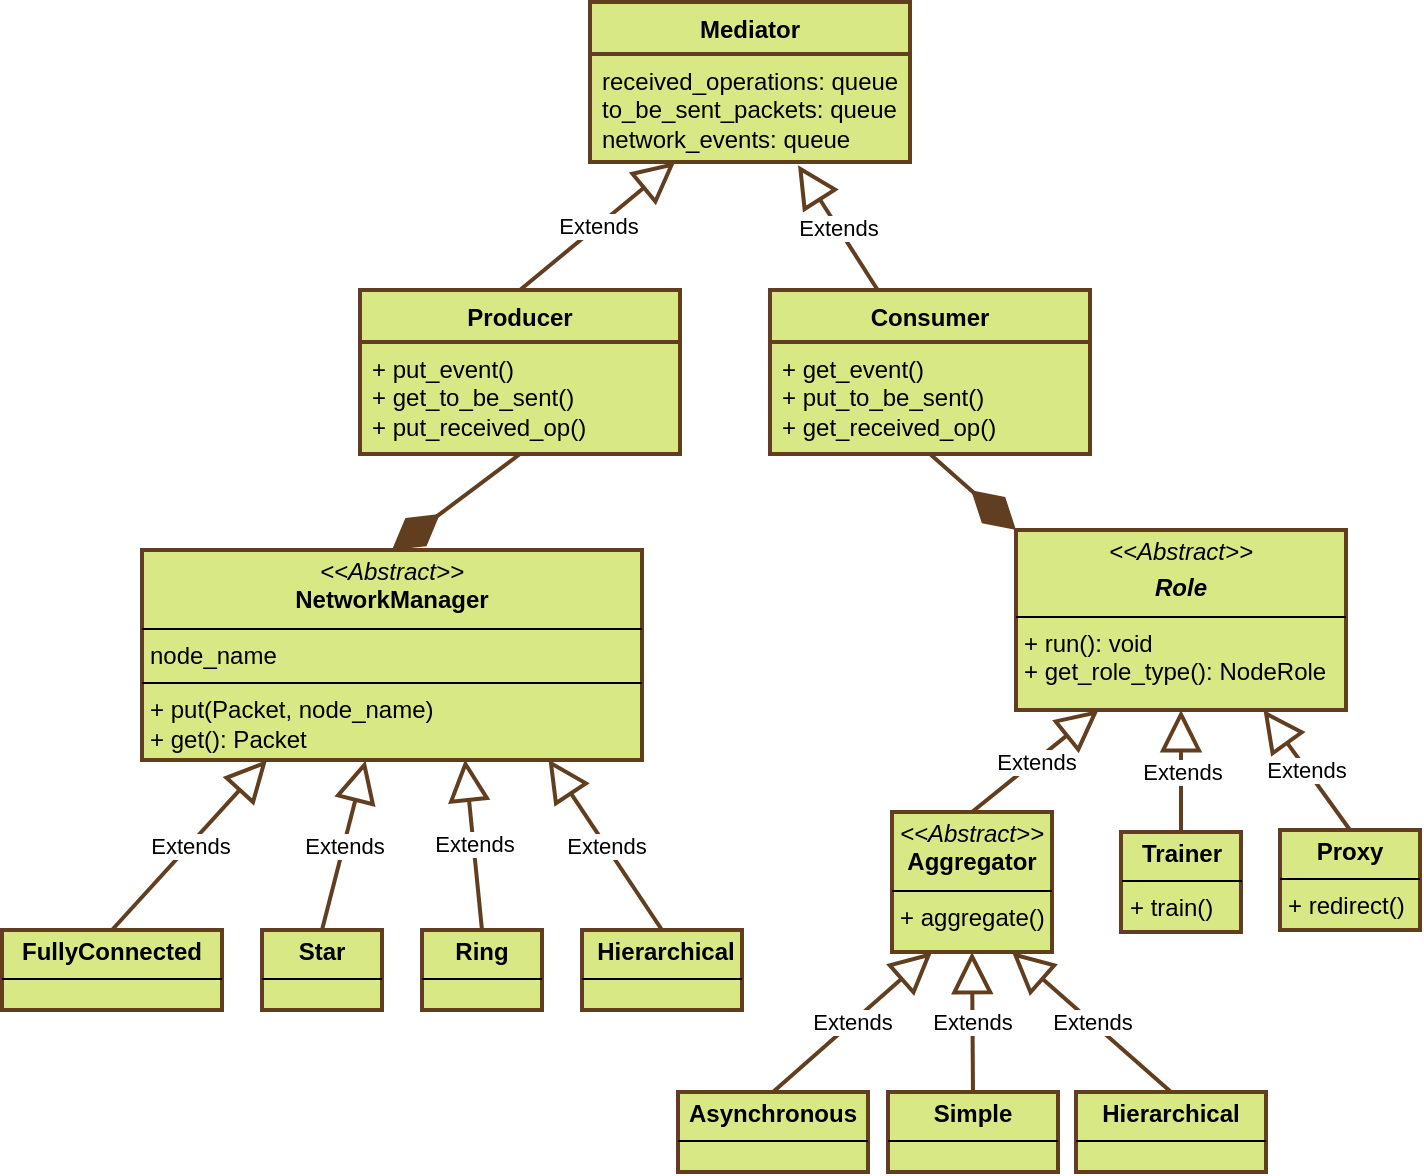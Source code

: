 <mxfile version="24.7.7">
  <diagram id="C5RBs43oDa-KdzZeNtuy" name="Page-1">
    <mxGraphModel dx="1092" dy="1737" grid="1" gridSize="10" guides="1" tooltips="1" connect="1" arrows="1" fold="1" page="1" pageScale="1" pageWidth="827" pageHeight="1169" math="0" shadow="0">
      <root>
        <mxCell id="WIyWlLk6GJQsqaUBKTNV-0" />
        <mxCell id="WIyWlLk6GJQsqaUBKTNV-1" parent="WIyWlLk6GJQsqaUBKTNV-0" />
        <mxCell id="CaVhT0sytTr_e4BCysla-0" value="&lt;p style=&quot;margin:0px;margin-top:4px;text-align:center;&quot;&gt;&lt;i&gt;&amp;lt;&amp;lt;Abstract&amp;gt;&amp;gt;&lt;/i&gt;&lt;br&gt;&lt;/p&gt;&lt;p style=&quot;margin:0px;margin-top:4px;text-align:center;&quot;&gt;&lt;i&gt;&lt;b&gt;Role&lt;/b&gt;&lt;/i&gt;&lt;/p&gt;&lt;hr size=&quot;1&quot; style=&quot;border-style:solid;&quot;&gt;&lt;p style=&quot;margin:0px;margin-left:4px;&quot;&gt;+ run(): void&lt;br&gt;&lt;/p&gt;&lt;p style=&quot;margin:0px;margin-left:4px;&quot;&gt;+ get_role_type(): NodeRole&lt;br&gt;&lt;/p&gt;" style="verticalAlign=top;align=left;overflow=fill;html=1;whiteSpace=wrap;fillColor=#D7E884;strokeColor=#613E20;strokeWidth=2;" parent="WIyWlLk6GJQsqaUBKTNV-1" vertex="1">
          <mxGeometry x="518" y="240" width="165" height="90" as="geometry" />
        </mxCell>
        <mxCell id="CaVhT0sytTr_e4BCysla-1" value="&lt;p style=&quot;margin:0px;margin-top:4px;text-align:center;&quot;&gt;&lt;i&gt;&amp;lt;&amp;lt;Abstract&amp;gt;&amp;gt;&lt;/i&gt;&lt;br&gt;&lt;b&gt;NetworkManager&lt;/b&gt;&lt;/p&gt;&lt;hr size=&quot;1&quot; style=&quot;border-style:solid;&quot;&gt;&lt;p style=&quot;margin:0px;margin-left:4px;&quot;&gt;node_name&lt;/p&gt;&lt;hr size=&quot;1&quot; style=&quot;border-style:solid;&quot;&gt;&lt;p style=&quot;margin:0px;margin-left:4px;&quot;&gt;+ put(Packet, node_name)&lt;br&gt;+ get(): Packet&lt;/p&gt;" style="verticalAlign=top;align=left;overflow=fill;html=1;whiteSpace=wrap;fillColor=#D7E884;strokeColor=#613E20;strokeWidth=2;" parent="WIyWlLk6GJQsqaUBKTNV-1" vertex="1">
          <mxGeometry x="81" y="250" width="250" height="105" as="geometry" />
        </mxCell>
        <mxCell id="CaVhT0sytTr_e4BCysla-2" value="&lt;p style=&quot;margin:0px;margin-top:4px;text-align:center;&quot;&gt;&lt;i&gt;&amp;lt;&amp;lt;Abstract&amp;gt;&amp;gt;&lt;/i&gt;&lt;br&gt;&lt;b&gt;Aggregator&lt;/b&gt;&lt;/p&gt;&lt;hr size=&quot;1&quot; style=&quot;border-style:solid;&quot;&gt;&lt;p style=&quot;margin:0px;margin-left:4px;&quot;&gt;+ aggregate()&lt;/p&gt;" style="verticalAlign=top;align=left;overflow=fill;html=1;whiteSpace=wrap;fillColor=#D7E884;strokeColor=#613E20;strokeWidth=2;" parent="WIyWlLk6GJQsqaUBKTNV-1" vertex="1">
          <mxGeometry x="456" y="381" width="80" height="70" as="geometry" />
        </mxCell>
        <mxCell id="CaVhT0sytTr_e4BCysla-6" value="Extends" style="endArrow=block;endSize=16;endFill=0;html=1;rounded=0;exitX=0.5;exitY=0;exitDx=0;exitDy=0;entryX=0.25;entryY=1;entryDx=0;entryDy=0;fillColor=#cdeb8b;strokeColor=#613E20;strokeWidth=2;" parent="WIyWlLk6GJQsqaUBKTNV-1" source="CaVhT0sytTr_e4BCysla-2" target="CaVhT0sytTr_e4BCysla-0" edge="1">
          <mxGeometry width="160" relative="1" as="geometry">
            <mxPoint x="330" y="300" as="sourcePoint" />
            <mxPoint x="490" y="300" as="targetPoint" />
          </mxGeometry>
        </mxCell>
        <mxCell id="CaVhT0sytTr_e4BCysla-7" value="&lt;p style=&quot;margin:0px;margin-top:4px;text-align:center;&quot;&gt;&lt;b&gt;Trainer&lt;/b&gt;&lt;/p&gt;&lt;hr size=&quot;1&quot; style=&quot;border-style:solid;&quot;&gt;&lt;p style=&quot;margin:0px;margin-left:4px;&quot;&gt;&lt;span style=&quot;background-color: initial;&quot;&gt;+ train()&lt;/span&gt;&lt;/p&gt;" style="verticalAlign=top;align=left;overflow=fill;html=1;whiteSpace=wrap;fillColor=#D7E884;strokeColor=#613E20;strokeWidth=2;" parent="WIyWlLk6GJQsqaUBKTNV-1" vertex="1">
          <mxGeometry x="570.5" y="391" width="60" height="50" as="geometry" />
        </mxCell>
        <mxCell id="CaVhT0sytTr_e4BCysla-8" value="&lt;p style=&quot;margin:0px;margin-top:4px;text-align:center;&quot;&gt;&lt;b&gt;Hierarchical&lt;/b&gt;&lt;/p&gt;&lt;hr style=&quot;border-style: solid;&quot; size=&quot;1&quot;&gt;&lt;p style=&quot;margin: 0px 0px 0px 4px;&quot;&gt;&lt;br&gt;&lt;/p&gt;" style="verticalAlign=top;align=left;overflow=fill;html=1;whiteSpace=wrap;fillColor=#D7E884;strokeColor=#613E20;strokeWidth=2;" parent="WIyWlLk6GJQsqaUBKTNV-1" vertex="1">
          <mxGeometry x="548" y="521" width="95" height="40" as="geometry" />
        </mxCell>
        <mxCell id="CaVhT0sytTr_e4BCysla-9" value="&lt;p style=&quot;margin:0px;margin-top:4px;text-align:center;&quot;&gt;&lt;b&gt;Simple&lt;/b&gt;&lt;/p&gt;&lt;hr size=&quot;1&quot; style=&quot;border-style:solid;&quot;&gt;&lt;p style=&quot;margin:0px;margin-left:4px;&quot;&gt;&lt;br&gt;&lt;/p&gt;&lt;div&gt;&lt;br&gt;&lt;/div&gt;" style="verticalAlign=top;align=left;overflow=fill;html=1;whiteSpace=wrap;fillColor=#D7E884;strokeColor=#613E20;strokeWidth=2;" parent="WIyWlLk6GJQsqaUBKTNV-1" vertex="1">
          <mxGeometry x="454" y="521" width="85" height="40" as="geometry" />
        </mxCell>
        <mxCell id="CaVhT0sytTr_e4BCysla-10" value="&lt;p style=&quot;margin:0px;margin-top:4px;text-align:center;&quot;&gt;&lt;b&gt;Asynchronous&lt;/b&gt;&lt;/p&gt;&lt;hr size=&quot;1&quot; style=&quot;border-style:solid;&quot;&gt;&lt;p style=&quot;margin:0px;margin-left:4px;&quot;&gt;&lt;br&gt;&lt;/p&gt;" style="verticalAlign=top;align=left;overflow=fill;html=1;whiteSpace=wrap;fillColor=#D7E884;strokeColor=#613E20;strokeWidth=2;" parent="WIyWlLk6GJQsqaUBKTNV-1" vertex="1">
          <mxGeometry x="349" y="521" width="95" height="40" as="geometry" />
        </mxCell>
        <mxCell id="CaVhT0sytTr_e4BCysla-11" value="&lt;p style=&quot;margin:0px;margin-top:4px;text-align:center;&quot;&gt;&lt;b&gt;Proxy&lt;/b&gt;&lt;/p&gt;&lt;hr size=&quot;1&quot; style=&quot;border-style:solid;&quot;&gt;&lt;p style=&quot;margin:0px;margin-left:4px;&quot;&gt;+ redirect()&lt;/p&gt;" style="verticalAlign=top;align=left;overflow=fill;html=1;whiteSpace=wrap;fillColor=#D7E884;strokeColor=#613E20;strokeWidth=2;" parent="WIyWlLk6GJQsqaUBKTNV-1" vertex="1">
          <mxGeometry x="650" y="390" width="70" height="50" as="geometry" />
        </mxCell>
        <mxCell id="CaVhT0sytTr_e4BCysla-12" value="Extends" style="endArrow=block;endSize=16;endFill=0;html=1;rounded=0;entryX=0.5;entryY=1;entryDx=0;entryDy=0;exitX=0.5;exitY=0;exitDx=0;exitDy=0;fillColor=#cdeb8b;strokeColor=#613E20;strokeWidth=2;" parent="WIyWlLk6GJQsqaUBKTNV-1" source="CaVhT0sytTr_e4BCysla-7" target="CaVhT0sytTr_e4BCysla-0" edge="1">
          <mxGeometry width="160" relative="1" as="geometry">
            <mxPoint x="370" y="420" as="sourcePoint" />
            <mxPoint x="530" y="420" as="targetPoint" />
          </mxGeometry>
        </mxCell>
        <mxCell id="CaVhT0sytTr_e4BCysla-13" value="Extends" style="endArrow=block;endSize=16;endFill=0;html=1;rounded=0;exitX=0.5;exitY=0;exitDx=0;exitDy=0;entryX=0.75;entryY=1;entryDx=0;entryDy=0;fillColor=#cdeb8b;strokeColor=#613E20;strokeWidth=2;" parent="WIyWlLk6GJQsqaUBKTNV-1" source="CaVhT0sytTr_e4BCysla-8" target="CaVhT0sytTr_e4BCysla-2" edge="1">
          <mxGeometry width="160" relative="1" as="geometry">
            <mxPoint x="370" y="420" as="sourcePoint" />
            <mxPoint x="530" y="420" as="targetPoint" />
          </mxGeometry>
        </mxCell>
        <mxCell id="CaVhT0sytTr_e4BCysla-14" value="Extends" style="endArrow=block;endSize=16;endFill=0;html=1;rounded=0;exitX=0.5;exitY=0;exitDx=0;exitDy=0;entryX=0.5;entryY=1;entryDx=0;entryDy=0;fillColor=#cdeb8b;strokeColor=#613E20;strokeWidth=2;" parent="WIyWlLk6GJQsqaUBKTNV-1" source="CaVhT0sytTr_e4BCysla-9" target="CaVhT0sytTr_e4BCysla-2" edge="1">
          <mxGeometry width="160" relative="1" as="geometry">
            <mxPoint x="370" y="420" as="sourcePoint" />
            <mxPoint x="530" y="420" as="targetPoint" />
          </mxGeometry>
        </mxCell>
        <mxCell id="CaVhT0sytTr_e4BCysla-15" value="Extends" style="endArrow=block;endSize=16;endFill=0;html=1;rounded=0;exitX=0.5;exitY=0;exitDx=0;exitDy=0;entryX=0.25;entryY=1;entryDx=0;entryDy=0;fillColor=#cdeb8b;strokeColor=#613E20;strokeWidth=2;" parent="WIyWlLk6GJQsqaUBKTNV-1" source="CaVhT0sytTr_e4BCysla-10" target="CaVhT0sytTr_e4BCysla-2" edge="1">
          <mxGeometry width="160" relative="1" as="geometry">
            <mxPoint x="370" y="420" as="sourcePoint" />
            <mxPoint x="530" y="420" as="targetPoint" />
          </mxGeometry>
        </mxCell>
        <mxCell id="CaVhT0sytTr_e4BCysla-16" value="Extends" style="endArrow=block;endSize=16;endFill=0;html=1;rounded=0;entryX=0.75;entryY=1;entryDx=0;entryDy=0;exitX=0.5;exitY=0;exitDx=0;exitDy=0;fillColor=#cdeb8b;strokeColor=#613E20;strokeWidth=2;" parent="WIyWlLk6GJQsqaUBKTNV-1" source="CaVhT0sytTr_e4BCysla-11" target="CaVhT0sytTr_e4BCysla-0" edge="1">
          <mxGeometry width="160" relative="1" as="geometry">
            <mxPoint x="370" y="420" as="sourcePoint" />
            <mxPoint x="530" y="420" as="targetPoint" />
          </mxGeometry>
        </mxCell>
        <mxCell id="CaVhT0sytTr_e4BCysla-17" value="&lt;p style=&quot;margin:0px;margin-top:4px;text-align:center;&quot;&gt;&lt;b&gt;Star&lt;/b&gt;&lt;/p&gt;&lt;hr size=&quot;1&quot; style=&quot;border-style:solid;&quot;&gt;&lt;p style=&quot;margin:0px;margin-left:4px;&quot;&gt;&lt;br&gt;&lt;/p&gt;&lt;hr size=&quot;1&quot; style=&quot;border-style:solid;&quot;&gt;&lt;p style=&quot;margin:0px;margin-left:4px;&quot;&gt;&lt;br&gt;&lt;/p&gt;" style="verticalAlign=top;align=left;overflow=fill;html=1;whiteSpace=wrap;fillColor=#D7E884;strokeColor=#613E20;strokeWidth=2;" parent="WIyWlLk6GJQsqaUBKTNV-1" vertex="1">
          <mxGeometry x="141" y="440" width="60" height="40" as="geometry" />
        </mxCell>
        <mxCell id="CaVhT0sytTr_e4BCysla-18" value="&lt;p style=&quot;margin:0px;margin-top:4px;text-align:center;&quot;&gt;&lt;b&gt;FullyConnected&lt;/b&gt;&lt;/p&gt;&lt;hr size=&quot;1&quot; style=&quot;border-style:solid;&quot;&gt;&lt;p style=&quot;margin:0px;margin-left:4px;&quot;&gt;&lt;br&gt;&lt;/p&gt;&lt;hr size=&quot;1&quot; style=&quot;border-style:solid;&quot;&gt;&lt;p style=&quot;margin:0px;margin-left:4px;&quot;&gt;&lt;br&gt;&lt;/p&gt;" style="verticalAlign=top;align=left;overflow=fill;html=1;whiteSpace=wrap;fillColor=#D7E884;strokeColor=#613E20;strokeWidth=2;" parent="WIyWlLk6GJQsqaUBKTNV-1" vertex="1">
          <mxGeometry x="11" y="440" width="110" height="40" as="geometry" />
        </mxCell>
        <mxCell id="CaVhT0sytTr_e4BCysla-19" value="Extends" style="endArrow=block;endSize=16;endFill=0;html=1;rounded=0;exitX=0.5;exitY=0;exitDx=0;exitDy=0;entryX=0.447;entryY=1.003;entryDx=0;entryDy=0;entryPerimeter=0;fillColor=#cdeb8b;strokeColor=#613E20;strokeWidth=2;" parent="WIyWlLk6GJQsqaUBKTNV-1" source="CaVhT0sytTr_e4BCysla-17" target="CaVhT0sytTr_e4BCysla-1" edge="1">
          <mxGeometry width="160" relative="1" as="geometry">
            <mxPoint x="240" y="360" as="sourcePoint" />
            <mxPoint x="400" y="360" as="targetPoint" />
          </mxGeometry>
        </mxCell>
        <mxCell id="CaVhT0sytTr_e4BCysla-20" value="Extends" style="endArrow=block;endSize=16;endFill=0;html=1;rounded=0;exitX=0.5;exitY=0;exitDx=0;exitDy=0;entryX=0.25;entryY=1;entryDx=0;entryDy=0;fillColor=#cdeb8b;strokeColor=#613E20;strokeWidth=2;" parent="WIyWlLk6GJQsqaUBKTNV-1" source="CaVhT0sytTr_e4BCysla-18" target="CaVhT0sytTr_e4BCysla-1" edge="1">
          <mxGeometry width="160" relative="1" as="geometry">
            <mxPoint x="240" y="360" as="sourcePoint" />
            <mxPoint x="400" y="360" as="targetPoint" />
          </mxGeometry>
        </mxCell>
        <mxCell id="413kSDQB80cl6GEGwdz6-0" value="&lt;p style=&quot;margin:0px;margin-top:4px;text-align:center;&quot;&gt;&lt;b&gt;Ring&lt;/b&gt;&lt;/p&gt;&lt;hr size=&quot;1&quot; style=&quot;border-style:solid;&quot;&gt;&lt;p style=&quot;margin:0px;margin-left:4px;&quot;&gt;&lt;br&gt;&lt;/p&gt;&lt;hr size=&quot;1&quot; style=&quot;border-style:solid;&quot;&gt;&lt;p style=&quot;margin:0px;margin-left:4px;&quot;&gt;&lt;br&gt;&lt;/p&gt;" style="verticalAlign=top;align=left;overflow=fill;html=1;whiteSpace=wrap;fillColor=#D7E884;strokeColor=#613E20;strokeWidth=2;" parent="WIyWlLk6GJQsqaUBKTNV-1" vertex="1">
          <mxGeometry x="221" y="440" width="60" height="40" as="geometry" />
        </mxCell>
        <mxCell id="413kSDQB80cl6GEGwdz6-1" value="Extends" style="endArrow=block;endSize=16;endFill=0;html=1;rounded=0;exitX=0.5;exitY=0;exitDx=0;exitDy=0;entryX=0.646;entryY=0.998;entryDx=0;entryDy=0;entryPerimeter=0;fillColor=#cdeb8b;strokeColor=#613E20;strokeWidth=2;" parent="WIyWlLk6GJQsqaUBKTNV-1" source="413kSDQB80cl6GEGwdz6-0" target="CaVhT0sytTr_e4BCysla-1" edge="1">
          <mxGeometry width="160" relative="1" as="geometry">
            <mxPoint x="80" y="450" as="sourcePoint" />
            <mxPoint x="118" y="383" as="targetPoint" />
          </mxGeometry>
        </mxCell>
        <mxCell id="413kSDQB80cl6GEGwdz6-3" value="&lt;p style=&quot;margin:0px;margin-top:4px;text-align:center;&quot;&gt;&lt;/p&gt;&lt;p style=&quot;text-align: center; margin: 0px 0px 0px 4px;&quot;&gt;&lt;b&gt;Hierarchical&lt;/b&gt;&lt;/p&gt;&lt;hr size=&quot;1&quot; style=&quot;text-align: center; border-style: solid;&quot;&gt;&lt;p style=&quot;margin:0px;margin-left:4px;&quot;&gt;&lt;br&gt;&lt;/p&gt;" style="verticalAlign=top;align=left;overflow=fill;html=1;whiteSpace=wrap;fillColor=#D7E884;strokeColor=#613E20;strokeWidth=2;" parent="WIyWlLk6GJQsqaUBKTNV-1" vertex="1">
          <mxGeometry x="301" y="440" width="80" height="40" as="geometry" />
        </mxCell>
        <mxCell id="413kSDQB80cl6GEGwdz6-4" value="Extends" style="endArrow=block;endSize=16;endFill=0;html=1;rounded=0;exitX=0.5;exitY=0;exitDx=0;exitDy=0;entryX=0.813;entryY=0.998;entryDx=0;entryDy=0;entryPerimeter=0;fillColor=#cdeb8b;strokeColor=#613E20;strokeWidth=2;" parent="WIyWlLk6GJQsqaUBKTNV-1" source="413kSDQB80cl6GEGwdz6-3" target="CaVhT0sytTr_e4BCysla-1" edge="1">
          <mxGeometry width="160" relative="1" as="geometry">
            <mxPoint x="120" y="450" as="sourcePoint" />
            <mxPoint x="92" y="382" as="targetPoint" />
          </mxGeometry>
        </mxCell>
        <mxCell id="413kSDQB80cl6GEGwdz6-6" value="Mediator" style="swimlane;fontStyle=1;align=center;verticalAlign=top;childLayout=stackLayout;horizontal=1;startSize=26;horizontalStack=0;resizeParent=1;resizeParentMax=0;resizeLast=0;collapsible=1;marginBottom=0;whiteSpace=wrap;html=1;fillColor=#D7E884;strokeColor=#613E20;strokeWidth=2;" parent="WIyWlLk6GJQsqaUBKTNV-1" vertex="1">
          <mxGeometry x="305" y="-24" width="160" height="80" as="geometry" />
        </mxCell>
        <mxCell id="413kSDQB80cl6GEGwdz6-7" value="received_operations: queue&lt;div&gt;to_be_sent_packets: queue&lt;/div&gt;&lt;div&gt;network_events: queue&lt;/div&gt;" style="text;strokeColor=#613E20;fillColor=#D7E884;align=left;verticalAlign=top;spacingLeft=4;spacingRight=4;overflow=hidden;rotatable=0;points=[[0,0.5],[1,0.5]];portConstraint=eastwest;whiteSpace=wrap;html=1;strokeWidth=2;" parent="413kSDQB80cl6GEGwdz6-6" vertex="1">
          <mxGeometry y="26" width="160" height="54" as="geometry" />
        </mxCell>
        <mxCell id="413kSDQB80cl6GEGwdz6-10" value="Consumer" style="swimlane;fontStyle=1;align=center;verticalAlign=top;childLayout=stackLayout;horizontal=1;startSize=26;horizontalStack=0;resizeParent=1;resizeParentMax=0;resizeLast=0;collapsible=1;marginBottom=0;whiteSpace=wrap;html=1;fillColor=#D7E884;strokeColor=#613E20;strokeWidth=2;" parent="WIyWlLk6GJQsqaUBKTNV-1" vertex="1">
          <mxGeometry x="395" y="120" width="160" height="82" as="geometry" />
        </mxCell>
        <mxCell id="413kSDQB80cl6GEGwdz6-13" value="+ get_event()&lt;div&gt;+ put_to_be_sent()&lt;/div&gt;&lt;div&gt;+ get_received_op()&lt;/div&gt;" style="text;strokeColor=#613E20;fillColor=#D7E884;align=left;verticalAlign=top;spacingLeft=4;spacingRight=4;overflow=hidden;rotatable=0;points=[[0,0.5],[1,0.5]];portConstraint=eastwest;whiteSpace=wrap;html=1;strokeWidth=2;" parent="413kSDQB80cl6GEGwdz6-10" vertex="1">
          <mxGeometry y="26" width="160" height="56" as="geometry" />
        </mxCell>
        <mxCell id="413kSDQB80cl6GEGwdz6-14" value="Producer" style="swimlane;fontStyle=1;align=center;verticalAlign=top;childLayout=stackLayout;horizontal=1;startSize=26;horizontalStack=0;resizeParent=1;resizeParentMax=0;resizeLast=0;collapsible=1;marginBottom=0;whiteSpace=wrap;html=1;fillColor=#D7E884;strokeColor=#613E20;strokeWidth=2;" parent="WIyWlLk6GJQsqaUBKTNV-1" vertex="1">
          <mxGeometry x="190" y="120" width="160" height="82" as="geometry" />
        </mxCell>
        <mxCell id="413kSDQB80cl6GEGwdz6-17" value="+ put_event()&lt;br&gt;+ get_to_be_sent()&lt;br&gt;+ put_received_op()" style="text;strokeColor=#613E20;fillColor=#D7E884;align=left;verticalAlign=top;spacingLeft=4;spacingRight=4;overflow=hidden;rotatable=0;points=[[0,0.5],[1,0.5]];portConstraint=eastwest;whiteSpace=wrap;html=1;strokeWidth=2;" parent="413kSDQB80cl6GEGwdz6-14" vertex="1">
          <mxGeometry y="26" width="160" height="56" as="geometry" />
        </mxCell>
        <mxCell id="413kSDQB80cl6GEGwdz6-18" value="Extends" style="endArrow=block;endSize=16;endFill=0;html=1;rounded=0;entryX=0.65;entryY=1.061;entryDx=0;entryDy=0;entryPerimeter=0;fillColor=#cdeb8b;strokeColor=#613E20;strokeWidth=2;" parent="WIyWlLk6GJQsqaUBKTNV-1" source="413kSDQB80cl6GEGwdz6-10" edge="1">
          <mxGeometry width="160" relative="1" as="geometry">
            <mxPoint x="317" y="355" as="sourcePoint" />
            <mxPoint x="409" y="57.586" as="targetPoint" />
          </mxGeometry>
        </mxCell>
        <mxCell id="413kSDQB80cl6GEGwdz6-19" value="Extends" style="endArrow=block;endSize=16;endFill=0;html=1;rounded=0;exitX=0.5;exitY=0;exitDx=0;exitDy=0;entryX=0.266;entryY=0.998;entryDx=0;entryDy=0;entryPerimeter=0;fillColor=#cdeb8b;strokeColor=#613E20;strokeWidth=2;" parent="WIyWlLk6GJQsqaUBKTNV-1" source="413kSDQB80cl6GEGwdz6-14" edge="1">
          <mxGeometry width="160" relative="1" as="geometry">
            <mxPoint x="220" y="460" as="sourcePoint" />
            <mxPoint x="347.56" y="55.948" as="targetPoint" />
          </mxGeometry>
        </mxCell>
        <mxCell id="413kSDQB80cl6GEGwdz6-20" value="" style="endArrow=diamondThin;endFill=1;endSize=24;html=1;rounded=0;entryX=0;entryY=0;entryDx=0;entryDy=0;fillColor=#cdeb8b;strokeColor=#613E20;strokeWidth=2;exitX=0.5;exitY=1;exitDx=0;exitDy=0;" parent="WIyWlLk6GJQsqaUBKTNV-1" source="413kSDQB80cl6GEGwdz6-10" target="CaVhT0sytTr_e4BCysla-0" edge="1">
          <mxGeometry width="160" relative="1" as="geometry">
            <mxPoint x="470" y="209" as="sourcePoint" />
            <mxPoint x="450" y="230" as="targetPoint" />
          </mxGeometry>
        </mxCell>
        <mxCell id="413kSDQB80cl6GEGwdz6-23" value="" style="endArrow=diamondThin;endFill=1;endSize=24;html=1;rounded=0;entryX=0.5;entryY=0;entryDx=0;entryDy=0;fillColor=#cdeb8b;strokeColor=#613E20;strokeWidth=2;exitX=0.5;exitY=1;exitDx=0;exitDy=0;" parent="WIyWlLk6GJQsqaUBKTNV-1" source="413kSDQB80cl6GEGwdz6-14" target="CaVhT0sytTr_e4BCysla-1" edge="1">
          <mxGeometry width="160" relative="1" as="geometry">
            <mxPoint x="300" y="230" as="sourcePoint" />
            <mxPoint x="400" y="230" as="targetPoint" />
          </mxGeometry>
        </mxCell>
      </root>
    </mxGraphModel>
  </diagram>
</mxfile>
